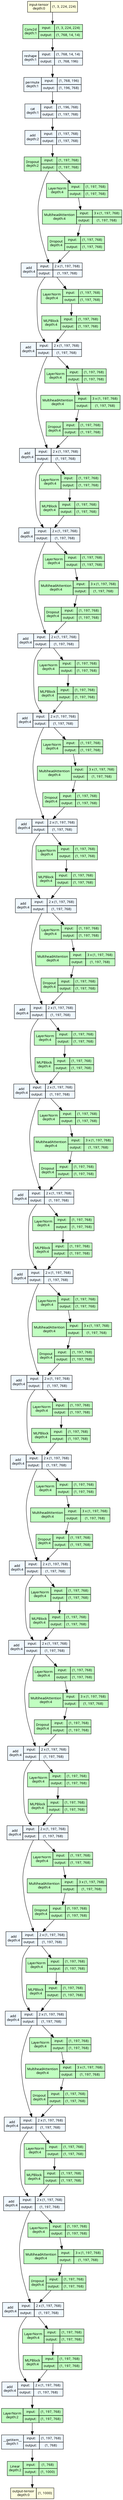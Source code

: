 strict digraph ViT_b_16 {
	graph [ordering=in rankdir=TB size="63.9,63.9"]
	node [align=left fontname="Linux libertine" fontsize=10 height=0.2 margin=0 ranksep=0.1 shape=plaintext style=filled]
	edge [fontsize=10]
	0 [label=<
                    <TABLE BORDER="0" CELLBORDER="1"
                    CELLSPACING="0" CELLPADDING="4">
                        <TR><TD>input-tensor<BR/>depth:0</TD><TD>(1, 3, 224, 224)</TD></TR>
                    </TABLE>> fillcolor=lightyellow]
	1 [label=<
                    <TABLE BORDER="0" CELLBORDER="1"
                    CELLSPACING="0" CELLPADDING="4">
                    <TR>
                        <TD ROWSPAN="2">Conv2d<BR/>depth:1</TD>
                        <TD COLSPAN="2">input:</TD>
                        <TD COLSPAN="2">(1, 3, 224, 224) </TD>
                    </TR>
                    <TR>
                        <TD COLSPAN="2">output: </TD>
                        <TD COLSPAN="2">(1, 768, 14, 14) </TD>
                    </TR>
                    </TABLE>> fillcolor=darkseagreen1]
	2 [label=<
                    <TABLE BORDER="0" CELLBORDER="1"
                    CELLSPACING="0" CELLPADDING="4">
                    <TR>
                        <TD ROWSPAN="2">reshape<BR/>depth:1</TD>
                        <TD COLSPAN="2">input:</TD>
                        <TD COLSPAN="2">(1, 768, 14, 14) </TD>
                    </TR>
                    <TR>
                        <TD COLSPAN="2">output: </TD>
                        <TD COLSPAN="2">(1, 768, 196) </TD>
                    </TR>
                    </TABLE>> fillcolor=aliceblue]
	3 [label=<
                    <TABLE BORDER="0" CELLBORDER="1"
                    CELLSPACING="0" CELLPADDING="4">
                    <TR>
                        <TD ROWSPAN="2">permute<BR/>depth:1</TD>
                        <TD COLSPAN="2">input:</TD>
                        <TD COLSPAN="2">(1, 768, 196) </TD>
                    </TR>
                    <TR>
                        <TD COLSPAN="2">output: </TD>
                        <TD COLSPAN="2">(1, 196, 768) </TD>
                    </TR>
                    </TABLE>> fillcolor=aliceblue]
	4 [label=<
                    <TABLE BORDER="0" CELLBORDER="1"
                    CELLSPACING="0" CELLPADDING="4">
                    <TR>
                        <TD ROWSPAN="2">cat<BR/>depth:1</TD>
                        <TD COLSPAN="2">input:</TD>
                        <TD COLSPAN="2">(1, 196, 768) </TD>
                    </TR>
                    <TR>
                        <TD COLSPAN="2">output: </TD>
                        <TD COLSPAN="2">(1, 197, 768) </TD>
                    </TR>
                    </TABLE>> fillcolor=aliceblue]
	5 [label=<
                    <TABLE BORDER="0" CELLBORDER="1"
                    CELLSPACING="0" CELLPADDING="4">
                    <TR>
                        <TD ROWSPAN="2">add<BR/>depth:2</TD>
                        <TD COLSPAN="2">input:</TD>
                        <TD COLSPAN="2">(1, 197, 768) </TD>
                    </TR>
                    <TR>
                        <TD COLSPAN="2">output: </TD>
                        <TD COLSPAN="2">(1, 197, 768) </TD>
                    </TR>
                    </TABLE>> fillcolor=aliceblue]
	6 [label=<
                    <TABLE BORDER="0" CELLBORDER="1"
                    CELLSPACING="0" CELLPADDING="4">
                    <TR>
                        <TD ROWSPAN="2">Dropout<BR/>depth:2</TD>
                        <TD COLSPAN="2">input:</TD>
                        <TD COLSPAN="2">(1, 197, 768) </TD>
                    </TR>
                    <TR>
                        <TD COLSPAN="2">output: </TD>
                        <TD COLSPAN="2">(1, 197, 768) </TD>
                    </TR>
                    </TABLE>> fillcolor=darkseagreen1]
	7 [label=<
                    <TABLE BORDER="0" CELLBORDER="1"
                    CELLSPACING="0" CELLPADDING="4">
                    <TR>
                        <TD ROWSPAN="2">LayerNorm<BR/>depth:4</TD>
                        <TD COLSPAN="2">input:</TD>
                        <TD COLSPAN="2">(1, 197, 768) </TD>
                    </TR>
                    <TR>
                        <TD COLSPAN="2">output: </TD>
                        <TD COLSPAN="2">(1, 197, 768) </TD>
                    </TR>
                    </TABLE>> fillcolor=darkseagreen1]
	8 [label=<
                    <TABLE BORDER="0" CELLBORDER="1"
                    CELLSPACING="0" CELLPADDING="4">
                    <TR>
                        <TD ROWSPAN="2">MultiheadAttention<BR/>depth:4</TD>
                        <TD COLSPAN="2">input:</TD>
                        <TD COLSPAN="2">3 x (1, 197, 768) </TD>
                    </TR>
                    <TR>
                        <TD COLSPAN="2">output: </TD>
                        <TD COLSPAN="2">(1, 197, 768) </TD>
                    </TR>
                    </TABLE>> fillcolor=darkseagreen1]
	9 [label=<
                    <TABLE BORDER="0" CELLBORDER="1"
                    CELLSPACING="0" CELLPADDING="4">
                    <TR>
                        <TD ROWSPAN="2">Dropout<BR/>depth:4</TD>
                        <TD COLSPAN="2">input:</TD>
                        <TD COLSPAN="2">(1, 197, 768) </TD>
                    </TR>
                    <TR>
                        <TD COLSPAN="2">output: </TD>
                        <TD COLSPAN="2">(1, 197, 768) </TD>
                    </TR>
                    </TABLE>> fillcolor=darkseagreen1]
	10 [label=<
                    <TABLE BORDER="0" CELLBORDER="1"
                    CELLSPACING="0" CELLPADDING="4">
                    <TR>
                        <TD ROWSPAN="2">add<BR/>depth:4</TD>
                        <TD COLSPAN="2">input:</TD>
                        <TD COLSPAN="2">2 x (1, 197, 768) </TD>
                    </TR>
                    <TR>
                        <TD COLSPAN="2">output: </TD>
                        <TD COLSPAN="2">(1, 197, 768) </TD>
                    </TR>
                    </TABLE>> fillcolor=aliceblue]
	11 [label=<
                    <TABLE BORDER="0" CELLBORDER="1"
                    CELLSPACING="0" CELLPADDING="4">
                    <TR>
                        <TD ROWSPAN="2">LayerNorm<BR/>depth:4</TD>
                        <TD COLSPAN="2">input:</TD>
                        <TD COLSPAN="2">(1, 197, 768) </TD>
                    </TR>
                    <TR>
                        <TD COLSPAN="2">output: </TD>
                        <TD COLSPAN="2">(1, 197, 768) </TD>
                    </TR>
                    </TABLE>> fillcolor=darkseagreen1]
	12 [label=<
                    <TABLE BORDER="0" CELLBORDER="1"
                    CELLSPACING="0" CELLPADDING="4">
                    <TR>
                        <TD ROWSPAN="2">MLPBlock<BR/>depth:4</TD>
                        <TD COLSPAN="2">input:</TD>
                        <TD COLSPAN="2">(1, 197, 768) </TD>
                    </TR>
                    <TR>
                        <TD COLSPAN="2">output: </TD>
                        <TD COLSPAN="2">(1, 197, 768) </TD>
                    </TR>
                    </TABLE>> fillcolor=darkseagreen1]
	13 [label=<
                    <TABLE BORDER="0" CELLBORDER="1"
                    CELLSPACING="0" CELLPADDING="4">
                    <TR>
                        <TD ROWSPAN="2">add<BR/>depth:4</TD>
                        <TD COLSPAN="2">input:</TD>
                        <TD COLSPAN="2">2 x (1, 197, 768) </TD>
                    </TR>
                    <TR>
                        <TD COLSPAN="2">output: </TD>
                        <TD COLSPAN="2">(1, 197, 768) </TD>
                    </TR>
                    </TABLE>> fillcolor=aliceblue]
	14 [label=<
                    <TABLE BORDER="0" CELLBORDER="1"
                    CELLSPACING="0" CELLPADDING="4">
                    <TR>
                        <TD ROWSPAN="2">LayerNorm<BR/>depth:4</TD>
                        <TD COLSPAN="2">input:</TD>
                        <TD COLSPAN="2">(1, 197, 768) </TD>
                    </TR>
                    <TR>
                        <TD COLSPAN="2">output: </TD>
                        <TD COLSPAN="2">(1, 197, 768) </TD>
                    </TR>
                    </TABLE>> fillcolor=darkseagreen1]
	15 [label=<
                    <TABLE BORDER="0" CELLBORDER="1"
                    CELLSPACING="0" CELLPADDING="4">
                    <TR>
                        <TD ROWSPAN="2">MultiheadAttention<BR/>depth:4</TD>
                        <TD COLSPAN="2">input:</TD>
                        <TD COLSPAN="2">3 x (1, 197, 768) </TD>
                    </TR>
                    <TR>
                        <TD COLSPAN="2">output: </TD>
                        <TD COLSPAN="2">(1, 197, 768) </TD>
                    </TR>
                    </TABLE>> fillcolor=darkseagreen1]
	16 [label=<
                    <TABLE BORDER="0" CELLBORDER="1"
                    CELLSPACING="0" CELLPADDING="4">
                    <TR>
                        <TD ROWSPAN="2">Dropout<BR/>depth:4</TD>
                        <TD COLSPAN="2">input:</TD>
                        <TD COLSPAN="2">(1, 197, 768) </TD>
                    </TR>
                    <TR>
                        <TD COLSPAN="2">output: </TD>
                        <TD COLSPAN="2">(1, 197, 768) </TD>
                    </TR>
                    </TABLE>> fillcolor=darkseagreen1]
	17 [label=<
                    <TABLE BORDER="0" CELLBORDER="1"
                    CELLSPACING="0" CELLPADDING="4">
                    <TR>
                        <TD ROWSPAN="2">add<BR/>depth:4</TD>
                        <TD COLSPAN="2">input:</TD>
                        <TD COLSPAN="2">2 x (1, 197, 768) </TD>
                    </TR>
                    <TR>
                        <TD COLSPAN="2">output: </TD>
                        <TD COLSPAN="2">(1, 197, 768) </TD>
                    </TR>
                    </TABLE>> fillcolor=aliceblue]
	18 [label=<
                    <TABLE BORDER="0" CELLBORDER="1"
                    CELLSPACING="0" CELLPADDING="4">
                    <TR>
                        <TD ROWSPAN="2">LayerNorm<BR/>depth:4</TD>
                        <TD COLSPAN="2">input:</TD>
                        <TD COLSPAN="2">(1, 197, 768) </TD>
                    </TR>
                    <TR>
                        <TD COLSPAN="2">output: </TD>
                        <TD COLSPAN="2">(1, 197, 768) </TD>
                    </TR>
                    </TABLE>> fillcolor=darkseagreen1]
	19 [label=<
                    <TABLE BORDER="0" CELLBORDER="1"
                    CELLSPACING="0" CELLPADDING="4">
                    <TR>
                        <TD ROWSPAN="2">MLPBlock<BR/>depth:4</TD>
                        <TD COLSPAN="2">input:</TD>
                        <TD COLSPAN="2">(1, 197, 768) </TD>
                    </TR>
                    <TR>
                        <TD COLSPAN="2">output: </TD>
                        <TD COLSPAN="2">(1, 197, 768) </TD>
                    </TR>
                    </TABLE>> fillcolor=darkseagreen1]
	20 [label=<
                    <TABLE BORDER="0" CELLBORDER="1"
                    CELLSPACING="0" CELLPADDING="4">
                    <TR>
                        <TD ROWSPAN="2">add<BR/>depth:4</TD>
                        <TD COLSPAN="2">input:</TD>
                        <TD COLSPAN="2">2 x (1, 197, 768) </TD>
                    </TR>
                    <TR>
                        <TD COLSPAN="2">output: </TD>
                        <TD COLSPAN="2">(1, 197, 768) </TD>
                    </TR>
                    </TABLE>> fillcolor=aliceblue]
	21 [label=<
                    <TABLE BORDER="0" CELLBORDER="1"
                    CELLSPACING="0" CELLPADDING="4">
                    <TR>
                        <TD ROWSPAN="2">LayerNorm<BR/>depth:4</TD>
                        <TD COLSPAN="2">input:</TD>
                        <TD COLSPAN="2">(1, 197, 768) </TD>
                    </TR>
                    <TR>
                        <TD COLSPAN="2">output: </TD>
                        <TD COLSPAN="2">(1, 197, 768) </TD>
                    </TR>
                    </TABLE>> fillcolor=darkseagreen1]
	22 [label=<
                    <TABLE BORDER="0" CELLBORDER="1"
                    CELLSPACING="0" CELLPADDING="4">
                    <TR>
                        <TD ROWSPAN="2">MultiheadAttention<BR/>depth:4</TD>
                        <TD COLSPAN="2">input:</TD>
                        <TD COLSPAN="2">3 x (1, 197, 768) </TD>
                    </TR>
                    <TR>
                        <TD COLSPAN="2">output: </TD>
                        <TD COLSPAN="2">(1, 197, 768) </TD>
                    </TR>
                    </TABLE>> fillcolor=darkseagreen1]
	23 [label=<
                    <TABLE BORDER="0" CELLBORDER="1"
                    CELLSPACING="0" CELLPADDING="4">
                    <TR>
                        <TD ROWSPAN="2">Dropout<BR/>depth:4</TD>
                        <TD COLSPAN="2">input:</TD>
                        <TD COLSPAN="2">(1, 197, 768) </TD>
                    </TR>
                    <TR>
                        <TD COLSPAN="2">output: </TD>
                        <TD COLSPAN="2">(1, 197, 768) </TD>
                    </TR>
                    </TABLE>> fillcolor=darkseagreen1]
	24 [label=<
                    <TABLE BORDER="0" CELLBORDER="1"
                    CELLSPACING="0" CELLPADDING="4">
                    <TR>
                        <TD ROWSPAN="2">add<BR/>depth:4</TD>
                        <TD COLSPAN="2">input:</TD>
                        <TD COLSPAN="2">2 x (1, 197, 768) </TD>
                    </TR>
                    <TR>
                        <TD COLSPAN="2">output: </TD>
                        <TD COLSPAN="2">(1, 197, 768) </TD>
                    </TR>
                    </TABLE>> fillcolor=aliceblue]
	25 [label=<
                    <TABLE BORDER="0" CELLBORDER="1"
                    CELLSPACING="0" CELLPADDING="4">
                    <TR>
                        <TD ROWSPAN="2">LayerNorm<BR/>depth:4</TD>
                        <TD COLSPAN="2">input:</TD>
                        <TD COLSPAN="2">(1, 197, 768) </TD>
                    </TR>
                    <TR>
                        <TD COLSPAN="2">output: </TD>
                        <TD COLSPAN="2">(1, 197, 768) </TD>
                    </TR>
                    </TABLE>> fillcolor=darkseagreen1]
	26 [label=<
                    <TABLE BORDER="0" CELLBORDER="1"
                    CELLSPACING="0" CELLPADDING="4">
                    <TR>
                        <TD ROWSPAN="2">MLPBlock<BR/>depth:4</TD>
                        <TD COLSPAN="2">input:</TD>
                        <TD COLSPAN="2">(1, 197, 768) </TD>
                    </TR>
                    <TR>
                        <TD COLSPAN="2">output: </TD>
                        <TD COLSPAN="2">(1, 197, 768) </TD>
                    </TR>
                    </TABLE>> fillcolor=darkseagreen1]
	27 [label=<
                    <TABLE BORDER="0" CELLBORDER="1"
                    CELLSPACING="0" CELLPADDING="4">
                    <TR>
                        <TD ROWSPAN="2">add<BR/>depth:4</TD>
                        <TD COLSPAN="2">input:</TD>
                        <TD COLSPAN="2">2 x (1, 197, 768) </TD>
                    </TR>
                    <TR>
                        <TD COLSPAN="2">output: </TD>
                        <TD COLSPAN="2">(1, 197, 768) </TD>
                    </TR>
                    </TABLE>> fillcolor=aliceblue]
	28 [label=<
                    <TABLE BORDER="0" CELLBORDER="1"
                    CELLSPACING="0" CELLPADDING="4">
                    <TR>
                        <TD ROWSPAN="2">LayerNorm<BR/>depth:4</TD>
                        <TD COLSPAN="2">input:</TD>
                        <TD COLSPAN="2">(1, 197, 768) </TD>
                    </TR>
                    <TR>
                        <TD COLSPAN="2">output: </TD>
                        <TD COLSPAN="2">(1, 197, 768) </TD>
                    </TR>
                    </TABLE>> fillcolor=darkseagreen1]
	29 [label=<
                    <TABLE BORDER="0" CELLBORDER="1"
                    CELLSPACING="0" CELLPADDING="4">
                    <TR>
                        <TD ROWSPAN="2">MultiheadAttention<BR/>depth:4</TD>
                        <TD COLSPAN="2">input:</TD>
                        <TD COLSPAN="2">3 x (1, 197, 768) </TD>
                    </TR>
                    <TR>
                        <TD COLSPAN="2">output: </TD>
                        <TD COLSPAN="2">(1, 197, 768) </TD>
                    </TR>
                    </TABLE>> fillcolor=darkseagreen1]
	30 [label=<
                    <TABLE BORDER="0" CELLBORDER="1"
                    CELLSPACING="0" CELLPADDING="4">
                    <TR>
                        <TD ROWSPAN="2">Dropout<BR/>depth:4</TD>
                        <TD COLSPAN="2">input:</TD>
                        <TD COLSPAN="2">(1, 197, 768) </TD>
                    </TR>
                    <TR>
                        <TD COLSPAN="2">output: </TD>
                        <TD COLSPAN="2">(1, 197, 768) </TD>
                    </TR>
                    </TABLE>> fillcolor=darkseagreen1]
	31 [label=<
                    <TABLE BORDER="0" CELLBORDER="1"
                    CELLSPACING="0" CELLPADDING="4">
                    <TR>
                        <TD ROWSPAN="2">add<BR/>depth:4</TD>
                        <TD COLSPAN="2">input:</TD>
                        <TD COLSPAN="2">2 x (1, 197, 768) </TD>
                    </TR>
                    <TR>
                        <TD COLSPAN="2">output: </TD>
                        <TD COLSPAN="2">(1, 197, 768) </TD>
                    </TR>
                    </TABLE>> fillcolor=aliceblue]
	32 [label=<
                    <TABLE BORDER="0" CELLBORDER="1"
                    CELLSPACING="0" CELLPADDING="4">
                    <TR>
                        <TD ROWSPAN="2">LayerNorm<BR/>depth:4</TD>
                        <TD COLSPAN="2">input:</TD>
                        <TD COLSPAN="2">(1, 197, 768) </TD>
                    </TR>
                    <TR>
                        <TD COLSPAN="2">output: </TD>
                        <TD COLSPAN="2">(1, 197, 768) </TD>
                    </TR>
                    </TABLE>> fillcolor=darkseagreen1]
	33 [label=<
                    <TABLE BORDER="0" CELLBORDER="1"
                    CELLSPACING="0" CELLPADDING="4">
                    <TR>
                        <TD ROWSPAN="2">MLPBlock<BR/>depth:4</TD>
                        <TD COLSPAN="2">input:</TD>
                        <TD COLSPAN="2">(1, 197, 768) </TD>
                    </TR>
                    <TR>
                        <TD COLSPAN="2">output: </TD>
                        <TD COLSPAN="2">(1, 197, 768) </TD>
                    </TR>
                    </TABLE>> fillcolor=darkseagreen1]
	34 [label=<
                    <TABLE BORDER="0" CELLBORDER="1"
                    CELLSPACING="0" CELLPADDING="4">
                    <TR>
                        <TD ROWSPAN="2">add<BR/>depth:4</TD>
                        <TD COLSPAN="2">input:</TD>
                        <TD COLSPAN="2">2 x (1, 197, 768) </TD>
                    </TR>
                    <TR>
                        <TD COLSPAN="2">output: </TD>
                        <TD COLSPAN="2">(1, 197, 768) </TD>
                    </TR>
                    </TABLE>> fillcolor=aliceblue]
	35 [label=<
                    <TABLE BORDER="0" CELLBORDER="1"
                    CELLSPACING="0" CELLPADDING="4">
                    <TR>
                        <TD ROWSPAN="2">LayerNorm<BR/>depth:4</TD>
                        <TD COLSPAN="2">input:</TD>
                        <TD COLSPAN="2">(1, 197, 768) </TD>
                    </TR>
                    <TR>
                        <TD COLSPAN="2">output: </TD>
                        <TD COLSPAN="2">(1, 197, 768) </TD>
                    </TR>
                    </TABLE>> fillcolor=darkseagreen1]
	36 [label=<
                    <TABLE BORDER="0" CELLBORDER="1"
                    CELLSPACING="0" CELLPADDING="4">
                    <TR>
                        <TD ROWSPAN="2">MultiheadAttention<BR/>depth:4</TD>
                        <TD COLSPAN="2">input:</TD>
                        <TD COLSPAN="2">3 x (1, 197, 768) </TD>
                    </TR>
                    <TR>
                        <TD COLSPAN="2">output: </TD>
                        <TD COLSPAN="2">(1, 197, 768) </TD>
                    </TR>
                    </TABLE>> fillcolor=darkseagreen1]
	37 [label=<
                    <TABLE BORDER="0" CELLBORDER="1"
                    CELLSPACING="0" CELLPADDING="4">
                    <TR>
                        <TD ROWSPAN="2">Dropout<BR/>depth:4</TD>
                        <TD COLSPAN="2">input:</TD>
                        <TD COLSPAN="2">(1, 197, 768) </TD>
                    </TR>
                    <TR>
                        <TD COLSPAN="2">output: </TD>
                        <TD COLSPAN="2">(1, 197, 768) </TD>
                    </TR>
                    </TABLE>> fillcolor=darkseagreen1]
	38 [label=<
                    <TABLE BORDER="0" CELLBORDER="1"
                    CELLSPACING="0" CELLPADDING="4">
                    <TR>
                        <TD ROWSPAN="2">add<BR/>depth:4</TD>
                        <TD COLSPAN="2">input:</TD>
                        <TD COLSPAN="2">2 x (1, 197, 768) </TD>
                    </TR>
                    <TR>
                        <TD COLSPAN="2">output: </TD>
                        <TD COLSPAN="2">(1, 197, 768) </TD>
                    </TR>
                    </TABLE>> fillcolor=aliceblue]
	39 [label=<
                    <TABLE BORDER="0" CELLBORDER="1"
                    CELLSPACING="0" CELLPADDING="4">
                    <TR>
                        <TD ROWSPAN="2">LayerNorm<BR/>depth:4</TD>
                        <TD COLSPAN="2">input:</TD>
                        <TD COLSPAN="2">(1, 197, 768) </TD>
                    </TR>
                    <TR>
                        <TD COLSPAN="2">output: </TD>
                        <TD COLSPAN="2">(1, 197, 768) </TD>
                    </TR>
                    </TABLE>> fillcolor=darkseagreen1]
	40 [label=<
                    <TABLE BORDER="0" CELLBORDER="1"
                    CELLSPACING="0" CELLPADDING="4">
                    <TR>
                        <TD ROWSPAN="2">MLPBlock<BR/>depth:4</TD>
                        <TD COLSPAN="2">input:</TD>
                        <TD COLSPAN="2">(1, 197, 768) </TD>
                    </TR>
                    <TR>
                        <TD COLSPAN="2">output: </TD>
                        <TD COLSPAN="2">(1, 197, 768) </TD>
                    </TR>
                    </TABLE>> fillcolor=darkseagreen1]
	41 [label=<
                    <TABLE BORDER="0" CELLBORDER="1"
                    CELLSPACING="0" CELLPADDING="4">
                    <TR>
                        <TD ROWSPAN="2">add<BR/>depth:4</TD>
                        <TD COLSPAN="2">input:</TD>
                        <TD COLSPAN="2">2 x (1, 197, 768) </TD>
                    </TR>
                    <TR>
                        <TD COLSPAN="2">output: </TD>
                        <TD COLSPAN="2">(1, 197, 768) </TD>
                    </TR>
                    </TABLE>> fillcolor=aliceblue]
	42 [label=<
                    <TABLE BORDER="0" CELLBORDER="1"
                    CELLSPACING="0" CELLPADDING="4">
                    <TR>
                        <TD ROWSPAN="2">LayerNorm<BR/>depth:4</TD>
                        <TD COLSPAN="2">input:</TD>
                        <TD COLSPAN="2">(1, 197, 768) </TD>
                    </TR>
                    <TR>
                        <TD COLSPAN="2">output: </TD>
                        <TD COLSPAN="2">(1, 197, 768) </TD>
                    </TR>
                    </TABLE>> fillcolor=darkseagreen1]
	43 [label=<
                    <TABLE BORDER="0" CELLBORDER="1"
                    CELLSPACING="0" CELLPADDING="4">
                    <TR>
                        <TD ROWSPAN="2">MultiheadAttention<BR/>depth:4</TD>
                        <TD COLSPAN="2">input:</TD>
                        <TD COLSPAN="2">3 x (1, 197, 768) </TD>
                    </TR>
                    <TR>
                        <TD COLSPAN="2">output: </TD>
                        <TD COLSPAN="2">(1, 197, 768) </TD>
                    </TR>
                    </TABLE>> fillcolor=darkseagreen1]
	44 [label=<
                    <TABLE BORDER="0" CELLBORDER="1"
                    CELLSPACING="0" CELLPADDING="4">
                    <TR>
                        <TD ROWSPAN="2">Dropout<BR/>depth:4</TD>
                        <TD COLSPAN="2">input:</TD>
                        <TD COLSPAN="2">(1, 197, 768) </TD>
                    </TR>
                    <TR>
                        <TD COLSPAN="2">output: </TD>
                        <TD COLSPAN="2">(1, 197, 768) </TD>
                    </TR>
                    </TABLE>> fillcolor=darkseagreen1]
	45 [label=<
                    <TABLE BORDER="0" CELLBORDER="1"
                    CELLSPACING="0" CELLPADDING="4">
                    <TR>
                        <TD ROWSPAN="2">add<BR/>depth:4</TD>
                        <TD COLSPAN="2">input:</TD>
                        <TD COLSPAN="2">2 x (1, 197, 768) </TD>
                    </TR>
                    <TR>
                        <TD COLSPAN="2">output: </TD>
                        <TD COLSPAN="2">(1, 197, 768) </TD>
                    </TR>
                    </TABLE>> fillcolor=aliceblue]
	46 [label=<
                    <TABLE BORDER="0" CELLBORDER="1"
                    CELLSPACING="0" CELLPADDING="4">
                    <TR>
                        <TD ROWSPAN="2">LayerNorm<BR/>depth:4</TD>
                        <TD COLSPAN="2">input:</TD>
                        <TD COLSPAN="2">(1, 197, 768) </TD>
                    </TR>
                    <TR>
                        <TD COLSPAN="2">output: </TD>
                        <TD COLSPAN="2">(1, 197, 768) </TD>
                    </TR>
                    </TABLE>> fillcolor=darkseagreen1]
	47 [label=<
                    <TABLE BORDER="0" CELLBORDER="1"
                    CELLSPACING="0" CELLPADDING="4">
                    <TR>
                        <TD ROWSPAN="2">MLPBlock<BR/>depth:4</TD>
                        <TD COLSPAN="2">input:</TD>
                        <TD COLSPAN="2">(1, 197, 768) </TD>
                    </TR>
                    <TR>
                        <TD COLSPAN="2">output: </TD>
                        <TD COLSPAN="2">(1, 197, 768) </TD>
                    </TR>
                    </TABLE>> fillcolor=darkseagreen1]
	48 [label=<
                    <TABLE BORDER="0" CELLBORDER="1"
                    CELLSPACING="0" CELLPADDING="4">
                    <TR>
                        <TD ROWSPAN="2">add<BR/>depth:4</TD>
                        <TD COLSPAN="2">input:</TD>
                        <TD COLSPAN="2">2 x (1, 197, 768) </TD>
                    </TR>
                    <TR>
                        <TD COLSPAN="2">output: </TD>
                        <TD COLSPAN="2">(1, 197, 768) </TD>
                    </TR>
                    </TABLE>> fillcolor=aliceblue]
	49 [label=<
                    <TABLE BORDER="0" CELLBORDER="1"
                    CELLSPACING="0" CELLPADDING="4">
                    <TR>
                        <TD ROWSPAN="2">LayerNorm<BR/>depth:4</TD>
                        <TD COLSPAN="2">input:</TD>
                        <TD COLSPAN="2">(1, 197, 768) </TD>
                    </TR>
                    <TR>
                        <TD COLSPAN="2">output: </TD>
                        <TD COLSPAN="2">(1, 197, 768) </TD>
                    </TR>
                    </TABLE>> fillcolor=darkseagreen1]
	50 [label=<
                    <TABLE BORDER="0" CELLBORDER="1"
                    CELLSPACING="0" CELLPADDING="4">
                    <TR>
                        <TD ROWSPAN="2">MultiheadAttention<BR/>depth:4</TD>
                        <TD COLSPAN="2">input:</TD>
                        <TD COLSPAN="2">3 x (1, 197, 768) </TD>
                    </TR>
                    <TR>
                        <TD COLSPAN="2">output: </TD>
                        <TD COLSPAN="2">(1, 197, 768) </TD>
                    </TR>
                    </TABLE>> fillcolor=darkseagreen1]
	51 [label=<
                    <TABLE BORDER="0" CELLBORDER="1"
                    CELLSPACING="0" CELLPADDING="4">
                    <TR>
                        <TD ROWSPAN="2">Dropout<BR/>depth:4</TD>
                        <TD COLSPAN="2">input:</TD>
                        <TD COLSPAN="2">(1, 197, 768) </TD>
                    </TR>
                    <TR>
                        <TD COLSPAN="2">output: </TD>
                        <TD COLSPAN="2">(1, 197, 768) </TD>
                    </TR>
                    </TABLE>> fillcolor=darkseagreen1]
	52 [label=<
                    <TABLE BORDER="0" CELLBORDER="1"
                    CELLSPACING="0" CELLPADDING="4">
                    <TR>
                        <TD ROWSPAN="2">add<BR/>depth:4</TD>
                        <TD COLSPAN="2">input:</TD>
                        <TD COLSPAN="2">2 x (1, 197, 768) </TD>
                    </TR>
                    <TR>
                        <TD COLSPAN="2">output: </TD>
                        <TD COLSPAN="2">(1, 197, 768) </TD>
                    </TR>
                    </TABLE>> fillcolor=aliceblue]
	53 [label=<
                    <TABLE BORDER="0" CELLBORDER="1"
                    CELLSPACING="0" CELLPADDING="4">
                    <TR>
                        <TD ROWSPAN="2">LayerNorm<BR/>depth:4</TD>
                        <TD COLSPAN="2">input:</TD>
                        <TD COLSPAN="2">(1, 197, 768) </TD>
                    </TR>
                    <TR>
                        <TD COLSPAN="2">output: </TD>
                        <TD COLSPAN="2">(1, 197, 768) </TD>
                    </TR>
                    </TABLE>> fillcolor=darkseagreen1]
	54 [label=<
                    <TABLE BORDER="0" CELLBORDER="1"
                    CELLSPACING="0" CELLPADDING="4">
                    <TR>
                        <TD ROWSPAN="2">MLPBlock<BR/>depth:4</TD>
                        <TD COLSPAN="2">input:</TD>
                        <TD COLSPAN="2">(1, 197, 768) </TD>
                    </TR>
                    <TR>
                        <TD COLSPAN="2">output: </TD>
                        <TD COLSPAN="2">(1, 197, 768) </TD>
                    </TR>
                    </TABLE>> fillcolor=darkseagreen1]
	55 [label=<
                    <TABLE BORDER="0" CELLBORDER="1"
                    CELLSPACING="0" CELLPADDING="4">
                    <TR>
                        <TD ROWSPAN="2">add<BR/>depth:4</TD>
                        <TD COLSPAN="2">input:</TD>
                        <TD COLSPAN="2">2 x (1, 197, 768) </TD>
                    </TR>
                    <TR>
                        <TD COLSPAN="2">output: </TD>
                        <TD COLSPAN="2">(1, 197, 768) </TD>
                    </TR>
                    </TABLE>> fillcolor=aliceblue]
	56 [label=<
                    <TABLE BORDER="0" CELLBORDER="1"
                    CELLSPACING="0" CELLPADDING="4">
                    <TR>
                        <TD ROWSPAN="2">LayerNorm<BR/>depth:4</TD>
                        <TD COLSPAN="2">input:</TD>
                        <TD COLSPAN="2">(1, 197, 768) </TD>
                    </TR>
                    <TR>
                        <TD COLSPAN="2">output: </TD>
                        <TD COLSPAN="2">(1, 197, 768) </TD>
                    </TR>
                    </TABLE>> fillcolor=darkseagreen1]
	57 [label=<
                    <TABLE BORDER="0" CELLBORDER="1"
                    CELLSPACING="0" CELLPADDING="4">
                    <TR>
                        <TD ROWSPAN="2">MultiheadAttention<BR/>depth:4</TD>
                        <TD COLSPAN="2">input:</TD>
                        <TD COLSPAN="2">3 x (1, 197, 768) </TD>
                    </TR>
                    <TR>
                        <TD COLSPAN="2">output: </TD>
                        <TD COLSPAN="2">(1, 197, 768) </TD>
                    </TR>
                    </TABLE>> fillcolor=darkseagreen1]
	58 [label=<
                    <TABLE BORDER="0" CELLBORDER="1"
                    CELLSPACING="0" CELLPADDING="4">
                    <TR>
                        <TD ROWSPAN="2">Dropout<BR/>depth:4</TD>
                        <TD COLSPAN="2">input:</TD>
                        <TD COLSPAN="2">(1, 197, 768) </TD>
                    </TR>
                    <TR>
                        <TD COLSPAN="2">output: </TD>
                        <TD COLSPAN="2">(1, 197, 768) </TD>
                    </TR>
                    </TABLE>> fillcolor=darkseagreen1]
	59 [label=<
                    <TABLE BORDER="0" CELLBORDER="1"
                    CELLSPACING="0" CELLPADDING="4">
                    <TR>
                        <TD ROWSPAN="2">add<BR/>depth:4</TD>
                        <TD COLSPAN="2">input:</TD>
                        <TD COLSPAN="2">2 x (1, 197, 768) </TD>
                    </TR>
                    <TR>
                        <TD COLSPAN="2">output: </TD>
                        <TD COLSPAN="2">(1, 197, 768) </TD>
                    </TR>
                    </TABLE>> fillcolor=aliceblue]
	60 [label=<
                    <TABLE BORDER="0" CELLBORDER="1"
                    CELLSPACING="0" CELLPADDING="4">
                    <TR>
                        <TD ROWSPAN="2">LayerNorm<BR/>depth:4</TD>
                        <TD COLSPAN="2">input:</TD>
                        <TD COLSPAN="2">(1, 197, 768) </TD>
                    </TR>
                    <TR>
                        <TD COLSPAN="2">output: </TD>
                        <TD COLSPAN="2">(1, 197, 768) </TD>
                    </TR>
                    </TABLE>> fillcolor=darkseagreen1]
	61 [label=<
                    <TABLE BORDER="0" CELLBORDER="1"
                    CELLSPACING="0" CELLPADDING="4">
                    <TR>
                        <TD ROWSPAN="2">MLPBlock<BR/>depth:4</TD>
                        <TD COLSPAN="2">input:</TD>
                        <TD COLSPAN="2">(1, 197, 768) </TD>
                    </TR>
                    <TR>
                        <TD COLSPAN="2">output: </TD>
                        <TD COLSPAN="2">(1, 197, 768) </TD>
                    </TR>
                    </TABLE>> fillcolor=darkseagreen1]
	62 [label=<
                    <TABLE BORDER="0" CELLBORDER="1"
                    CELLSPACING="0" CELLPADDING="4">
                    <TR>
                        <TD ROWSPAN="2">add<BR/>depth:4</TD>
                        <TD COLSPAN="2">input:</TD>
                        <TD COLSPAN="2">2 x (1, 197, 768) </TD>
                    </TR>
                    <TR>
                        <TD COLSPAN="2">output: </TD>
                        <TD COLSPAN="2">(1, 197, 768) </TD>
                    </TR>
                    </TABLE>> fillcolor=aliceblue]
	63 [label=<
                    <TABLE BORDER="0" CELLBORDER="1"
                    CELLSPACING="0" CELLPADDING="4">
                    <TR>
                        <TD ROWSPAN="2">LayerNorm<BR/>depth:4</TD>
                        <TD COLSPAN="2">input:</TD>
                        <TD COLSPAN="2">(1, 197, 768) </TD>
                    </TR>
                    <TR>
                        <TD COLSPAN="2">output: </TD>
                        <TD COLSPAN="2">(1, 197, 768) </TD>
                    </TR>
                    </TABLE>> fillcolor=darkseagreen1]
	64 [label=<
                    <TABLE BORDER="0" CELLBORDER="1"
                    CELLSPACING="0" CELLPADDING="4">
                    <TR>
                        <TD ROWSPAN="2">MultiheadAttention<BR/>depth:4</TD>
                        <TD COLSPAN="2">input:</TD>
                        <TD COLSPAN="2">3 x (1, 197, 768) </TD>
                    </TR>
                    <TR>
                        <TD COLSPAN="2">output: </TD>
                        <TD COLSPAN="2">(1, 197, 768) </TD>
                    </TR>
                    </TABLE>> fillcolor=darkseagreen1]
	65 [label=<
                    <TABLE BORDER="0" CELLBORDER="1"
                    CELLSPACING="0" CELLPADDING="4">
                    <TR>
                        <TD ROWSPAN="2">Dropout<BR/>depth:4</TD>
                        <TD COLSPAN="2">input:</TD>
                        <TD COLSPAN="2">(1, 197, 768) </TD>
                    </TR>
                    <TR>
                        <TD COLSPAN="2">output: </TD>
                        <TD COLSPAN="2">(1, 197, 768) </TD>
                    </TR>
                    </TABLE>> fillcolor=darkseagreen1]
	66 [label=<
                    <TABLE BORDER="0" CELLBORDER="1"
                    CELLSPACING="0" CELLPADDING="4">
                    <TR>
                        <TD ROWSPAN="2">add<BR/>depth:4</TD>
                        <TD COLSPAN="2">input:</TD>
                        <TD COLSPAN="2">2 x (1, 197, 768) </TD>
                    </TR>
                    <TR>
                        <TD COLSPAN="2">output: </TD>
                        <TD COLSPAN="2">(1, 197, 768) </TD>
                    </TR>
                    </TABLE>> fillcolor=aliceblue]
	67 [label=<
                    <TABLE BORDER="0" CELLBORDER="1"
                    CELLSPACING="0" CELLPADDING="4">
                    <TR>
                        <TD ROWSPAN="2">LayerNorm<BR/>depth:4</TD>
                        <TD COLSPAN="2">input:</TD>
                        <TD COLSPAN="2">(1, 197, 768) </TD>
                    </TR>
                    <TR>
                        <TD COLSPAN="2">output: </TD>
                        <TD COLSPAN="2">(1, 197, 768) </TD>
                    </TR>
                    </TABLE>> fillcolor=darkseagreen1]
	68 [label=<
                    <TABLE BORDER="0" CELLBORDER="1"
                    CELLSPACING="0" CELLPADDING="4">
                    <TR>
                        <TD ROWSPAN="2">MLPBlock<BR/>depth:4</TD>
                        <TD COLSPAN="2">input:</TD>
                        <TD COLSPAN="2">(1, 197, 768) </TD>
                    </TR>
                    <TR>
                        <TD COLSPAN="2">output: </TD>
                        <TD COLSPAN="2">(1, 197, 768) </TD>
                    </TR>
                    </TABLE>> fillcolor=darkseagreen1]
	69 [label=<
                    <TABLE BORDER="0" CELLBORDER="1"
                    CELLSPACING="0" CELLPADDING="4">
                    <TR>
                        <TD ROWSPAN="2">add<BR/>depth:4</TD>
                        <TD COLSPAN="2">input:</TD>
                        <TD COLSPAN="2">2 x (1, 197, 768) </TD>
                    </TR>
                    <TR>
                        <TD COLSPAN="2">output: </TD>
                        <TD COLSPAN="2">(1, 197, 768) </TD>
                    </TR>
                    </TABLE>> fillcolor=aliceblue]
	70 [label=<
                    <TABLE BORDER="0" CELLBORDER="1"
                    CELLSPACING="0" CELLPADDING="4">
                    <TR>
                        <TD ROWSPAN="2">LayerNorm<BR/>depth:4</TD>
                        <TD COLSPAN="2">input:</TD>
                        <TD COLSPAN="2">(1, 197, 768) </TD>
                    </TR>
                    <TR>
                        <TD COLSPAN="2">output: </TD>
                        <TD COLSPAN="2">(1, 197, 768) </TD>
                    </TR>
                    </TABLE>> fillcolor=darkseagreen1]
	71 [label=<
                    <TABLE BORDER="0" CELLBORDER="1"
                    CELLSPACING="0" CELLPADDING="4">
                    <TR>
                        <TD ROWSPAN="2">MultiheadAttention<BR/>depth:4</TD>
                        <TD COLSPAN="2">input:</TD>
                        <TD COLSPAN="2">3 x (1, 197, 768) </TD>
                    </TR>
                    <TR>
                        <TD COLSPAN="2">output: </TD>
                        <TD COLSPAN="2">(1, 197, 768) </TD>
                    </TR>
                    </TABLE>> fillcolor=darkseagreen1]
	72 [label=<
                    <TABLE BORDER="0" CELLBORDER="1"
                    CELLSPACING="0" CELLPADDING="4">
                    <TR>
                        <TD ROWSPAN="2">Dropout<BR/>depth:4</TD>
                        <TD COLSPAN="2">input:</TD>
                        <TD COLSPAN="2">(1, 197, 768) </TD>
                    </TR>
                    <TR>
                        <TD COLSPAN="2">output: </TD>
                        <TD COLSPAN="2">(1, 197, 768) </TD>
                    </TR>
                    </TABLE>> fillcolor=darkseagreen1]
	73 [label=<
                    <TABLE BORDER="0" CELLBORDER="1"
                    CELLSPACING="0" CELLPADDING="4">
                    <TR>
                        <TD ROWSPAN="2">add<BR/>depth:4</TD>
                        <TD COLSPAN="2">input:</TD>
                        <TD COLSPAN="2">2 x (1, 197, 768) </TD>
                    </TR>
                    <TR>
                        <TD COLSPAN="2">output: </TD>
                        <TD COLSPAN="2">(1, 197, 768) </TD>
                    </TR>
                    </TABLE>> fillcolor=aliceblue]
	74 [label=<
                    <TABLE BORDER="0" CELLBORDER="1"
                    CELLSPACING="0" CELLPADDING="4">
                    <TR>
                        <TD ROWSPAN="2">LayerNorm<BR/>depth:4</TD>
                        <TD COLSPAN="2">input:</TD>
                        <TD COLSPAN="2">(1, 197, 768) </TD>
                    </TR>
                    <TR>
                        <TD COLSPAN="2">output: </TD>
                        <TD COLSPAN="2">(1, 197, 768) </TD>
                    </TR>
                    </TABLE>> fillcolor=darkseagreen1]
	75 [label=<
                    <TABLE BORDER="0" CELLBORDER="1"
                    CELLSPACING="0" CELLPADDING="4">
                    <TR>
                        <TD ROWSPAN="2">MLPBlock<BR/>depth:4</TD>
                        <TD COLSPAN="2">input:</TD>
                        <TD COLSPAN="2">(1, 197, 768) </TD>
                    </TR>
                    <TR>
                        <TD COLSPAN="2">output: </TD>
                        <TD COLSPAN="2">(1, 197, 768) </TD>
                    </TR>
                    </TABLE>> fillcolor=darkseagreen1]
	76 [label=<
                    <TABLE BORDER="0" CELLBORDER="1"
                    CELLSPACING="0" CELLPADDING="4">
                    <TR>
                        <TD ROWSPAN="2">add<BR/>depth:4</TD>
                        <TD COLSPAN="2">input:</TD>
                        <TD COLSPAN="2">2 x (1, 197, 768) </TD>
                    </TR>
                    <TR>
                        <TD COLSPAN="2">output: </TD>
                        <TD COLSPAN="2">(1, 197, 768) </TD>
                    </TR>
                    </TABLE>> fillcolor=aliceblue]
	77 [label=<
                    <TABLE BORDER="0" CELLBORDER="1"
                    CELLSPACING="0" CELLPADDING="4">
                    <TR>
                        <TD ROWSPAN="2">LayerNorm<BR/>depth:4</TD>
                        <TD COLSPAN="2">input:</TD>
                        <TD COLSPAN="2">(1, 197, 768) </TD>
                    </TR>
                    <TR>
                        <TD COLSPAN="2">output: </TD>
                        <TD COLSPAN="2">(1, 197, 768) </TD>
                    </TR>
                    </TABLE>> fillcolor=darkseagreen1]
	78 [label=<
                    <TABLE BORDER="0" CELLBORDER="1"
                    CELLSPACING="0" CELLPADDING="4">
                    <TR>
                        <TD ROWSPAN="2">MultiheadAttention<BR/>depth:4</TD>
                        <TD COLSPAN="2">input:</TD>
                        <TD COLSPAN="2">3 x (1, 197, 768) </TD>
                    </TR>
                    <TR>
                        <TD COLSPAN="2">output: </TD>
                        <TD COLSPAN="2">(1, 197, 768) </TD>
                    </TR>
                    </TABLE>> fillcolor=darkseagreen1]
	79 [label=<
                    <TABLE BORDER="0" CELLBORDER="1"
                    CELLSPACING="0" CELLPADDING="4">
                    <TR>
                        <TD ROWSPAN="2">Dropout<BR/>depth:4</TD>
                        <TD COLSPAN="2">input:</TD>
                        <TD COLSPAN="2">(1, 197, 768) </TD>
                    </TR>
                    <TR>
                        <TD COLSPAN="2">output: </TD>
                        <TD COLSPAN="2">(1, 197, 768) </TD>
                    </TR>
                    </TABLE>> fillcolor=darkseagreen1]
	80 [label=<
                    <TABLE BORDER="0" CELLBORDER="1"
                    CELLSPACING="0" CELLPADDING="4">
                    <TR>
                        <TD ROWSPAN="2">add<BR/>depth:4</TD>
                        <TD COLSPAN="2">input:</TD>
                        <TD COLSPAN="2">2 x (1, 197, 768) </TD>
                    </TR>
                    <TR>
                        <TD COLSPAN="2">output: </TD>
                        <TD COLSPAN="2">(1, 197, 768) </TD>
                    </TR>
                    </TABLE>> fillcolor=aliceblue]
	81 [label=<
                    <TABLE BORDER="0" CELLBORDER="1"
                    CELLSPACING="0" CELLPADDING="4">
                    <TR>
                        <TD ROWSPAN="2">LayerNorm<BR/>depth:4</TD>
                        <TD COLSPAN="2">input:</TD>
                        <TD COLSPAN="2">(1, 197, 768) </TD>
                    </TR>
                    <TR>
                        <TD COLSPAN="2">output: </TD>
                        <TD COLSPAN="2">(1, 197, 768) </TD>
                    </TR>
                    </TABLE>> fillcolor=darkseagreen1]
	82 [label=<
                    <TABLE BORDER="0" CELLBORDER="1"
                    CELLSPACING="0" CELLPADDING="4">
                    <TR>
                        <TD ROWSPAN="2">MLPBlock<BR/>depth:4</TD>
                        <TD COLSPAN="2">input:</TD>
                        <TD COLSPAN="2">(1, 197, 768) </TD>
                    </TR>
                    <TR>
                        <TD COLSPAN="2">output: </TD>
                        <TD COLSPAN="2">(1, 197, 768) </TD>
                    </TR>
                    </TABLE>> fillcolor=darkseagreen1]
	83 [label=<
                    <TABLE BORDER="0" CELLBORDER="1"
                    CELLSPACING="0" CELLPADDING="4">
                    <TR>
                        <TD ROWSPAN="2">add<BR/>depth:4</TD>
                        <TD COLSPAN="2">input:</TD>
                        <TD COLSPAN="2">2 x (1, 197, 768) </TD>
                    </TR>
                    <TR>
                        <TD COLSPAN="2">output: </TD>
                        <TD COLSPAN="2">(1, 197, 768) </TD>
                    </TR>
                    </TABLE>> fillcolor=aliceblue]
	84 [label=<
                    <TABLE BORDER="0" CELLBORDER="1"
                    CELLSPACING="0" CELLPADDING="4">
                    <TR>
                        <TD ROWSPAN="2">LayerNorm<BR/>depth:4</TD>
                        <TD COLSPAN="2">input:</TD>
                        <TD COLSPAN="2">(1, 197, 768) </TD>
                    </TR>
                    <TR>
                        <TD COLSPAN="2">output: </TD>
                        <TD COLSPAN="2">(1, 197, 768) </TD>
                    </TR>
                    </TABLE>> fillcolor=darkseagreen1]
	85 [label=<
                    <TABLE BORDER="0" CELLBORDER="1"
                    CELLSPACING="0" CELLPADDING="4">
                    <TR>
                        <TD ROWSPAN="2">MultiheadAttention<BR/>depth:4</TD>
                        <TD COLSPAN="2">input:</TD>
                        <TD COLSPAN="2">3 x (1, 197, 768) </TD>
                    </TR>
                    <TR>
                        <TD COLSPAN="2">output: </TD>
                        <TD COLSPAN="2">(1, 197, 768) </TD>
                    </TR>
                    </TABLE>> fillcolor=darkseagreen1]
	86 [label=<
                    <TABLE BORDER="0" CELLBORDER="1"
                    CELLSPACING="0" CELLPADDING="4">
                    <TR>
                        <TD ROWSPAN="2">Dropout<BR/>depth:4</TD>
                        <TD COLSPAN="2">input:</TD>
                        <TD COLSPAN="2">(1, 197, 768) </TD>
                    </TR>
                    <TR>
                        <TD COLSPAN="2">output: </TD>
                        <TD COLSPAN="2">(1, 197, 768) </TD>
                    </TR>
                    </TABLE>> fillcolor=darkseagreen1]
	87 [label=<
                    <TABLE BORDER="0" CELLBORDER="1"
                    CELLSPACING="0" CELLPADDING="4">
                    <TR>
                        <TD ROWSPAN="2">add<BR/>depth:4</TD>
                        <TD COLSPAN="2">input:</TD>
                        <TD COLSPAN="2">2 x (1, 197, 768) </TD>
                    </TR>
                    <TR>
                        <TD COLSPAN="2">output: </TD>
                        <TD COLSPAN="2">(1, 197, 768) </TD>
                    </TR>
                    </TABLE>> fillcolor=aliceblue]
	88 [label=<
                    <TABLE BORDER="0" CELLBORDER="1"
                    CELLSPACING="0" CELLPADDING="4">
                    <TR>
                        <TD ROWSPAN="2">LayerNorm<BR/>depth:4</TD>
                        <TD COLSPAN="2">input:</TD>
                        <TD COLSPAN="2">(1, 197, 768) </TD>
                    </TR>
                    <TR>
                        <TD COLSPAN="2">output: </TD>
                        <TD COLSPAN="2">(1, 197, 768) </TD>
                    </TR>
                    </TABLE>> fillcolor=darkseagreen1]
	89 [label=<
                    <TABLE BORDER="0" CELLBORDER="1"
                    CELLSPACING="0" CELLPADDING="4">
                    <TR>
                        <TD ROWSPAN="2">MLPBlock<BR/>depth:4</TD>
                        <TD COLSPAN="2">input:</TD>
                        <TD COLSPAN="2">(1, 197, 768) </TD>
                    </TR>
                    <TR>
                        <TD COLSPAN="2">output: </TD>
                        <TD COLSPAN="2">(1, 197, 768) </TD>
                    </TR>
                    </TABLE>> fillcolor=darkseagreen1]
	90 [label=<
                    <TABLE BORDER="0" CELLBORDER="1"
                    CELLSPACING="0" CELLPADDING="4">
                    <TR>
                        <TD ROWSPAN="2">add<BR/>depth:4</TD>
                        <TD COLSPAN="2">input:</TD>
                        <TD COLSPAN="2">2 x (1, 197, 768) </TD>
                    </TR>
                    <TR>
                        <TD COLSPAN="2">output: </TD>
                        <TD COLSPAN="2">(1, 197, 768) </TD>
                    </TR>
                    </TABLE>> fillcolor=aliceblue]
	91 [label=<
                    <TABLE BORDER="0" CELLBORDER="1"
                    CELLSPACING="0" CELLPADDING="4">
                    <TR>
                        <TD ROWSPAN="2">LayerNorm<BR/>depth:2</TD>
                        <TD COLSPAN="2">input:</TD>
                        <TD COLSPAN="2">(1, 197, 768) </TD>
                    </TR>
                    <TR>
                        <TD COLSPAN="2">output: </TD>
                        <TD COLSPAN="2">(1, 197, 768) </TD>
                    </TR>
                    </TABLE>> fillcolor=darkseagreen1]
	92 [label=<
                    <TABLE BORDER="0" CELLBORDER="1"
                    CELLSPACING="0" CELLPADDING="4">
                    <TR>
                        <TD ROWSPAN="2">__getitem__<BR/>depth:1</TD>
                        <TD COLSPAN="2">input:</TD>
                        <TD COLSPAN="2">(1, 197, 768) </TD>
                    </TR>
                    <TR>
                        <TD COLSPAN="2">output: </TD>
                        <TD COLSPAN="2">(1, 768) </TD>
                    </TR>
                    </TABLE>> fillcolor=aliceblue]
	93 [label=<
                    <TABLE BORDER="0" CELLBORDER="1"
                    CELLSPACING="0" CELLPADDING="4">
                    <TR>
                        <TD ROWSPAN="2">Linear<BR/>depth:2</TD>
                        <TD COLSPAN="2">input:</TD>
                        <TD COLSPAN="2">(1, 768) </TD>
                    </TR>
                    <TR>
                        <TD COLSPAN="2">output: </TD>
                        <TD COLSPAN="2">(1, 1000) </TD>
                    </TR>
                    </TABLE>> fillcolor=darkseagreen1]
	94 [label=<
                    <TABLE BORDER="0" CELLBORDER="1"
                    CELLSPACING="0" CELLPADDING="4">
                        <TR><TD>output-tensor<BR/>depth:0</TD><TD>(1, 1000)</TD></TR>
                    </TABLE>> fillcolor=lightyellow]
	0 -> 1
	1 -> 2
	2 -> 3
	3 -> 4
	4 -> 5
	5 -> 6
	6 -> 7
	6 -> 10
	7 -> 8
	8 -> 9
	9 -> 10
	10 -> 11
	10 -> 13
	11 -> 12
	12 -> 13
	13 -> 14
	13 -> 17
	14 -> 15
	15 -> 16
	16 -> 17
	17 -> 18
	17 -> 20
	18 -> 19
	19 -> 20
	20 -> 21
	20 -> 24
	21 -> 22
	22 -> 23
	23 -> 24
	24 -> 25
	24 -> 27
	25 -> 26
	26 -> 27
	27 -> 28
	27 -> 31
	28 -> 29
	29 -> 30
	30 -> 31
	31 -> 32
	31 -> 34
	32 -> 33
	33 -> 34
	34 -> 35
	34 -> 38
	35 -> 36
	36 -> 37
	37 -> 38
	38 -> 39
	38 -> 41
	39 -> 40
	40 -> 41
	41 -> 42
	41 -> 45
	42 -> 43
	43 -> 44
	44 -> 45
	45 -> 46
	45 -> 48
	46 -> 47
	47 -> 48
	48 -> 49
	48 -> 52
	49 -> 50
	50 -> 51
	51 -> 52
	52 -> 53
	52 -> 55
	53 -> 54
	54 -> 55
	55 -> 56
	55 -> 59
	56 -> 57
	57 -> 58
	58 -> 59
	59 -> 60
	59 -> 62
	60 -> 61
	61 -> 62
	62 -> 63
	62 -> 66
	63 -> 64
	64 -> 65
	65 -> 66
	66 -> 67
	66 -> 69
	67 -> 68
	68 -> 69
	69 -> 70
	69 -> 73
	70 -> 71
	71 -> 72
	72 -> 73
	73 -> 74
	73 -> 76
	74 -> 75
	75 -> 76
	76 -> 77
	76 -> 80
	77 -> 78
	78 -> 79
	79 -> 80
	80 -> 81
	80 -> 83
	81 -> 82
	82 -> 83
	83 -> 84
	83 -> 87
	84 -> 85
	85 -> 86
	86 -> 87
	87 -> 88
	87 -> 90
	88 -> 89
	89 -> 90
	90 -> 91
	91 -> 92
	92 -> 93
	93 -> 94
}
